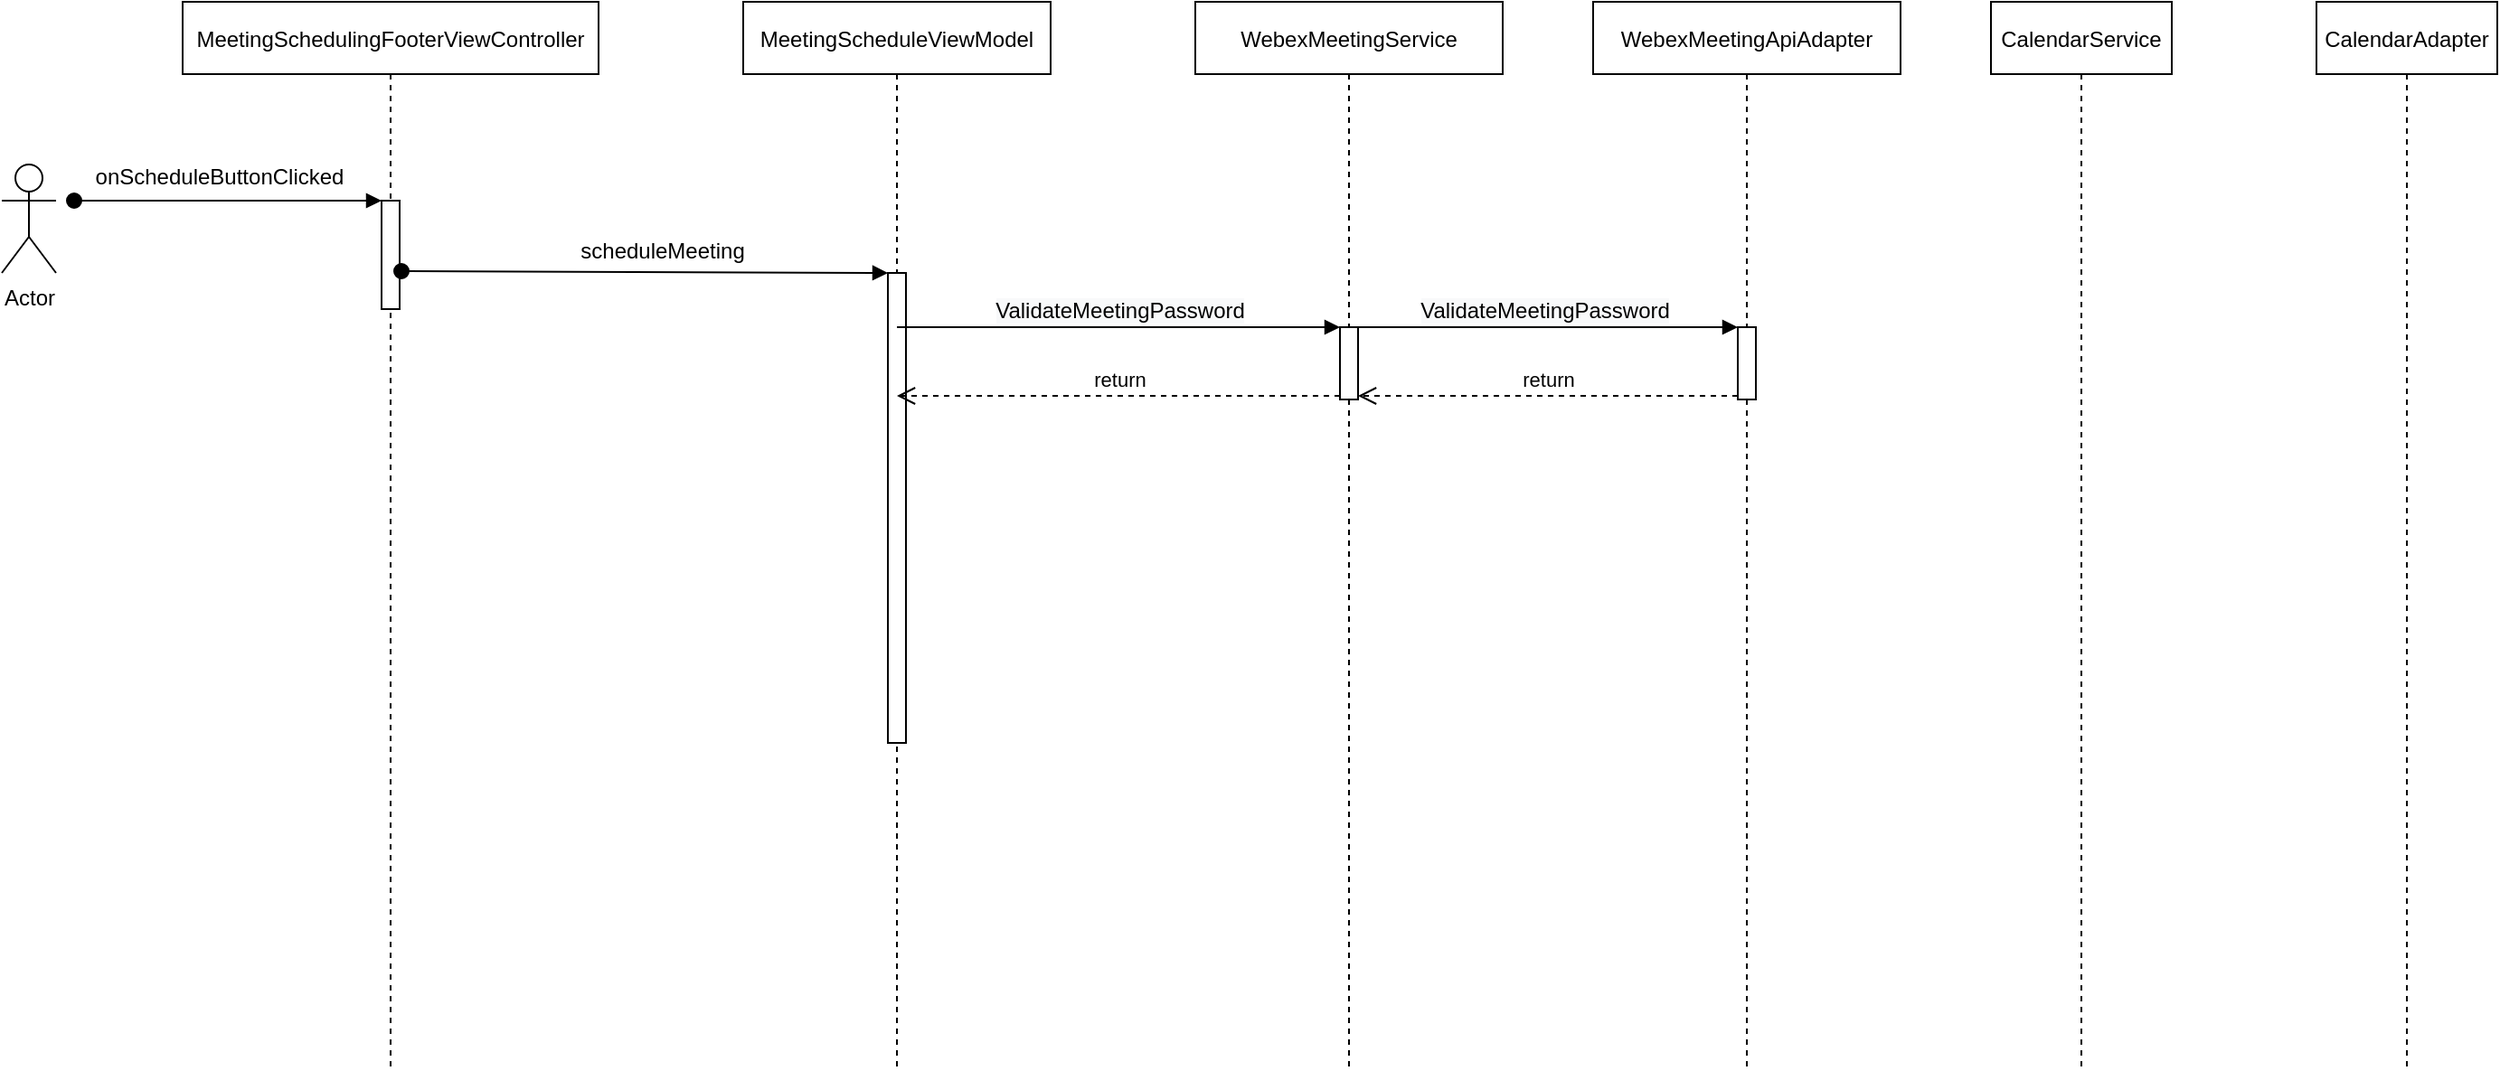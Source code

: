 <mxfile version="17.1.2" type="github">
  <diagram id="kgpKYQtTHZ0yAKxKKP6v" name="Page-1">
    <mxGraphModel dx="1932" dy="679" grid="1" gridSize="10" guides="1" tooltips="1" connect="1" arrows="1" fold="1" page="1" pageScale="1" pageWidth="850" pageHeight="1100" math="0" shadow="0">
      <root>
        <mxCell id="0" />
        <mxCell id="1" parent="0" />
        <mxCell id="3nuBFxr9cyL0pnOWT2aG-1" value="MeetingScheduleViewModel" style="shape=umlLifeline;perimeter=lifelinePerimeter;container=1;collapsible=0;recursiveResize=0;rounded=0;shadow=0;strokeWidth=1;" parent="1" vertex="1">
          <mxGeometry x="210" y="70" width="170" height="590" as="geometry" />
        </mxCell>
        <mxCell id="TrbpMphKD7TbdpJShQMu-24" value="" style="html=1;points=[];perimeter=orthogonalPerimeter;" vertex="1" parent="3nuBFxr9cyL0pnOWT2aG-1">
          <mxGeometry x="80" y="150" width="10" height="260" as="geometry" />
        </mxCell>
        <mxCell id="3nuBFxr9cyL0pnOWT2aG-5" value="CalendarService" style="shape=umlLifeline;perimeter=lifelinePerimeter;container=1;collapsible=0;recursiveResize=0;rounded=0;shadow=0;strokeWidth=1;" parent="1" vertex="1">
          <mxGeometry x="900" y="70" width="100" height="590" as="geometry" />
        </mxCell>
        <mxCell id="TrbpMphKD7TbdpJShQMu-1" value="CalendarAdapter" style="shape=umlLifeline;perimeter=lifelinePerimeter;container=1;collapsible=0;recursiveResize=0;rounded=0;shadow=0;strokeWidth=1;" vertex="1" parent="1">
          <mxGeometry x="1080" y="70" width="100" height="590" as="geometry" />
        </mxCell>
        <mxCell id="TrbpMphKD7TbdpJShQMu-3" value="MeetingSchedulingFooterViewController" style="shape=umlLifeline;perimeter=lifelinePerimeter;container=1;collapsible=0;recursiveResize=0;rounded=0;shadow=0;strokeWidth=1;" vertex="1" parent="1">
          <mxGeometry x="-100" y="70" width="230" height="590" as="geometry" />
        </mxCell>
        <mxCell id="TrbpMphKD7TbdpJShQMu-17" value="" style="html=1;points=[];perimeter=orthogonalPerimeter;" vertex="1" parent="TrbpMphKD7TbdpJShQMu-3">
          <mxGeometry x="110" y="110" width="10" height="60" as="geometry" />
        </mxCell>
        <mxCell id="TrbpMphKD7TbdpJShQMu-18" value="" style="html=1;verticalAlign=bottom;startArrow=oval;endArrow=block;startSize=8;rounded=0;" edge="1" target="TrbpMphKD7TbdpJShQMu-17" parent="TrbpMphKD7TbdpJShQMu-3">
          <mxGeometry relative="1" as="geometry">
            <mxPoint x="-60" y="110" as="sourcePoint" />
          </mxGeometry>
        </mxCell>
        <mxCell id="TrbpMphKD7TbdpJShQMu-5" value="WebexMeetingService" style="shape=umlLifeline;perimeter=lifelinePerimeter;container=1;collapsible=0;recursiveResize=0;rounded=0;shadow=0;strokeWidth=1;" vertex="1" parent="1">
          <mxGeometry x="460" y="70" width="170" height="590" as="geometry" />
        </mxCell>
        <mxCell id="TrbpMphKD7TbdpJShQMu-26" value="" style="html=1;points=[];perimeter=orthogonalPerimeter;" vertex="1" parent="TrbpMphKD7TbdpJShQMu-5">
          <mxGeometry x="80" y="180" width="10" height="40" as="geometry" />
        </mxCell>
        <mxCell id="TrbpMphKD7TbdpJShQMu-7" value="WebexMeetingApiAdapter" style="shape=umlLifeline;perimeter=lifelinePerimeter;container=1;collapsible=0;recursiveResize=0;rounded=0;shadow=0;strokeWidth=1;" vertex="1" parent="1">
          <mxGeometry x="680" y="70" width="170" height="590" as="geometry" />
        </mxCell>
        <mxCell id="TrbpMphKD7TbdpJShQMu-29" value="" style="html=1;points=[];perimeter=orthogonalPerimeter;" vertex="1" parent="TrbpMphKD7TbdpJShQMu-7">
          <mxGeometry x="80" y="180" width="10" height="40" as="geometry" />
        </mxCell>
        <mxCell id="TrbpMphKD7TbdpJShQMu-14" value="&lt;span style=&quot;color: rgba(0 , 0 , 0 , 0) ; font-family: monospace ; font-size: 0px&quot;&gt;%3CmxGraphModel%3E%3Croot%3E%3CmxCell%20id%3D%220%22%2F%3E%3CmxCell%20id%3D%221%22%20parent%3D%220%22%2F%3E%3CmxCell%20id%3D%222%22%20value%3D%22ValidateMeetingPassword%22%20style%3D%22text%3Bhtml%3D1%3Balign%3Dcenter%3BverticalAlign%3Dmiddle%3Bresizable%3D0%3Bpoints%3D%5B%5D%3Bautosize%3D1%3BstrokeColor%3Dnone%3BfillColor%3Dnone%3B%22%20vertex%3D%221%22%20parent%3D%221%22%3E%3CmxGeometry%20x%3D%22340%22%20y%3D%22190%22%20width%3D%22150%22%20height%3D%2220%22%20as%3D%22geometry%22%2F%3E%3C%2FmxCell%3E%3C%2Froot%3E%3C%2FmxGraphModel%3E&lt;/span&gt;" style="text;html=1;align=center;verticalAlign=middle;resizable=0;points=[];autosize=1;strokeColor=none;fillColor=none;" vertex="1" parent="1">
          <mxGeometry x="110" y="190" width="20" height="20" as="geometry" />
        </mxCell>
        <mxCell id="TrbpMphKD7TbdpJShQMu-15" value="scheduleMeeting" style="text;html=1;align=center;verticalAlign=middle;resizable=0;points=[];autosize=1;strokeColor=none;fillColor=none;" vertex="1" parent="1">
          <mxGeometry x="110" y="198" width="110" height="20" as="geometry" />
        </mxCell>
        <mxCell id="TrbpMphKD7TbdpJShQMu-20" value="Actor" style="shape=umlActor;verticalLabelPosition=bottom;verticalAlign=top;html=1;" vertex="1" parent="1">
          <mxGeometry x="-200" y="160" width="30" height="60" as="geometry" />
        </mxCell>
        <mxCell id="TrbpMphKD7TbdpJShQMu-22" value="onScheduleButtonClicked" style="text;html=1;align=center;verticalAlign=middle;resizable=0;points=[];autosize=1;strokeColor=none;fillColor=none;" vertex="1" parent="1">
          <mxGeometry x="-155" y="157" width="150" height="20" as="geometry" />
        </mxCell>
        <mxCell id="TrbpMphKD7TbdpJShQMu-25" value="" style="html=1;verticalAlign=bottom;startArrow=oval;endArrow=block;startSize=8;rounded=0;exitX=1.1;exitY=0.65;exitDx=0;exitDy=0;exitPerimeter=0;" edge="1" target="TrbpMphKD7TbdpJShQMu-24" parent="1" source="TrbpMphKD7TbdpJShQMu-17">
          <mxGeometry relative="1" as="geometry">
            <mxPoint x="230" y="220" as="sourcePoint" />
          </mxGeometry>
        </mxCell>
        <mxCell id="TrbpMphKD7TbdpJShQMu-27" value="&lt;span style=&quot;font-size: 12px ; background-color: rgb(248 , 249 , 250)&quot;&gt;ValidateMeetingPassword&lt;/span&gt;" style="html=1;verticalAlign=bottom;endArrow=block;entryX=0;entryY=0;rounded=0;" edge="1" target="TrbpMphKD7TbdpJShQMu-26" parent="1" source="3nuBFxr9cyL0pnOWT2aG-1">
          <mxGeometry relative="1" as="geometry">
            <mxPoint x="470" y="250" as="sourcePoint" />
          </mxGeometry>
        </mxCell>
        <mxCell id="TrbpMphKD7TbdpJShQMu-28" value="return" style="html=1;verticalAlign=bottom;endArrow=open;dashed=1;endSize=8;exitX=0;exitY=0.95;rounded=0;" edge="1" source="TrbpMphKD7TbdpJShQMu-26" parent="1" target="3nuBFxr9cyL0pnOWT2aG-1">
          <mxGeometry relative="1" as="geometry">
            <mxPoint x="470" y="326" as="targetPoint" />
          </mxGeometry>
        </mxCell>
        <mxCell id="TrbpMphKD7TbdpJShQMu-30" value="&lt;span style=&quot;font-size: 12px ; background-color: rgb(248 , 249 , 250)&quot;&gt;ValidateMeetingPassword&lt;/span&gt;" style="html=1;verticalAlign=bottom;endArrow=block;entryX=0;entryY=0;rounded=0;" edge="1" target="TrbpMphKD7TbdpJShQMu-29" parent="1" source="TrbpMphKD7TbdpJShQMu-5">
          <mxGeometry relative="1" as="geometry">
            <mxPoint x="580" y="290" as="sourcePoint" />
          </mxGeometry>
        </mxCell>
        <mxCell id="TrbpMphKD7TbdpJShQMu-31" value="return" style="html=1;verticalAlign=bottom;endArrow=open;dashed=1;endSize=8;exitX=0;exitY=0.95;rounded=0;" edge="1" source="TrbpMphKD7TbdpJShQMu-29" parent="1">
          <mxGeometry relative="1" as="geometry">
            <mxPoint x="550" y="288" as="targetPoint" />
          </mxGeometry>
        </mxCell>
      </root>
    </mxGraphModel>
  </diagram>
</mxfile>
